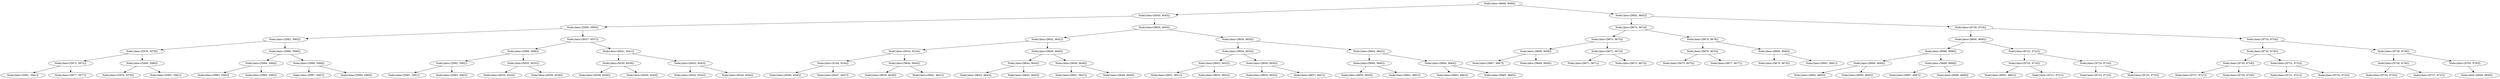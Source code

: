 digraph G{
1835945611 [label="Node{data=[9666, 9666]}"]
1835945611 -> 472175326
472175326 [label="Node{data=[6045, 6045]}"]
472175326 -> 1405291063
1405291063 [label="Node{data=[5990, 5990]}"]
1405291063 -> 2005551176
2005551176 [label="Node{data=[5982, 5982]}"]
2005551176 -> 1754225188
1754225188 [label="Node{data=[5978, 5978]}"]
1754225188 -> 1376245705
1376245705 [label="Node{data=[5972, 5972]}"]
1376245705 -> 434040076
434040076 [label="Node{data=[5961, 5961]}"]
1376245705 -> 1018379895
1018379895 [label="Node{data=[5977, 5977]}"]
1754225188 -> 780082623
780082623 [label="Node{data=[5980, 5980]}"]
780082623 -> 1110060582
1110060582 [label="Node{data=[5979, 5979]}"]
780082623 -> 754064866
754064866 [label="Node{data=[5981, 5981]}"]
2005551176 -> 152559245
152559245 [label="Node{data=[5986, 5986]}"]
152559245 -> 1607710965
1607710965 [label="Node{data=[5984, 5984]}"]
1607710965 -> 1285285431
1285285431 [label="Node{data=[5983, 5983]}"]
1607710965 -> 1882910539
1882910539 [label="Node{data=[5985, 5985]}"]
152559245 -> 1206826103
1206826103 [label="Node{data=[5988, 5988]}"]
1206826103 -> 95991919
95991919 [label="Node{data=[5987, 5987]}"]
1206826103 -> 369183921
369183921 [label="Node{data=[5989, 5989]}"]
1405291063 -> 837204365
837204365 [label="Node{data=[6037, 6037]}"]
837204365 -> 60419786
60419786 [label="Node{data=[5996, 5996]}"]
60419786 -> 1126319382
1126319382 [label="Node{data=[5992, 5992]}"]
1126319382 -> 1599794439
1599794439 [label="Node{data=[5991, 5991]}"]
1126319382 -> 1542725040
1542725040 [label="Node{data=[5993, 5993]}"]
60419786 -> 391600058
391600058 [label="Node{data=[6035, 6035]}"]
391600058 -> 1175239347
1175239347 [label="Node{data=[6034, 6034]}"]
391600058 -> 1320568224
1320568224 [label="Node{data=[6036, 6036]}"]
837204365 -> 903137371
903137371 [label="Node{data=[6041, 6041]}"]
903137371 -> 403940316
403940316 [label="Node{data=[6039, 6039]}"]
403940316 -> 996760399
996760399 [label="Node{data=[6038, 6038]}"]
403940316 -> 1192137415
1192137415 [label="Node{data=[6040, 6040]}"]
903137371 -> 1410014317
1410014317 [label="Node{data=[6043, 6043]}"]
1410014317 -> 1367558259
1367558259 [label="Node{data=[6042, 6042]}"]
1410014317 -> 549573167
549573167 [label="Node{data=[6044, 6044]}"]
472175326 -> 325776474
325776474 [label="Node{data=[9650, 9650]}"]
325776474 -> 521042478
521042478 [label="Node{data=[9642, 9642]}"]
521042478 -> 1418029420
1418029420 [label="Node{data=[9524, 9524]}"]
1418029420 -> 2054920569
2054920569 [label="Node{data=[9164, 9164]}"]
2054920569 -> 1048013384
1048013384 [label="Node{data=[6046, 6046]}"]
2054920569 -> 1388624034
1388624034 [label="Node{data=[9447, 9447]}"]
1418029420 -> 762672543
762672543 [label="Node{data=[9640, 9640]}"]
762672543 -> 199463193
199463193 [label="Node{data=[9639, 9639]}"]
762672543 -> 239312647
239312647 [label="Node{data=[9641, 9641]}"]
521042478 -> 2033526725
2033526725 [label="Node{data=[9646, 9646]}"]
2033526725 -> 2137681137
2137681137 [label="Node{data=[9644, 9644]}"]
2137681137 -> 1746293084
1746293084 [label="Node{data=[9643, 9643]}"]
2137681137 -> 2050965758
2050965758 [label="Node{data=[9645, 9645]}"]
2033526725 -> 711220083
711220083 [label="Node{data=[9648, 9648]}"]
711220083 -> 105228074
105228074 [label="Node{data=[9647, 9647]}"]
711220083 -> 1543739919
1543739919 [label="Node{data=[9649, 9649]}"]
325776474 -> 1547377089
1547377089 [label="Node{data=[9658, 9658]}"]
1547377089 -> 1410100982
1410100982 [label="Node{data=[9654, 9654]}"]
1410100982 -> 2145124266
2145124266 [label="Node{data=[9652, 9652]}"]
2145124266 -> 1061732796
1061732796 [label="Node{data=[9651, 9651]}"]
2145124266 -> 993600133
993600133 [label="Node{data=[9653, 9653]}"]
1410100982 -> 217419978
217419978 [label="Node{data=[9656, 9656]}"]
217419978 -> 745740369
745740369 [label="Node{data=[9655, 9655]}"]
217419978 -> 1431267650
1431267650 [label="Node{data=[9657, 9657]}"]
1547377089 -> 655381604
655381604 [label="Node{data=[9662, 9662]}"]
655381604 -> 130282380
130282380 [label="Node{data=[9660, 9660]}"]
130282380 -> 860279477
860279477 [label="Node{data=[9659, 9659]}"]
130282380 -> 502114534
502114534 [label="Node{data=[9661, 9661]}"]
655381604 -> 947616843
947616843 [label="Node{data=[9664, 9664]}"]
947616843 -> 540845915
540845915 [label="Node{data=[9663, 9663]}"]
947616843 -> 636099219
636099219 [label="Node{data=[9665, 9665]}"]
1835945611 -> 1437613136
1437613136 [label="Node{data=[9682, 9682]}"]
1437613136 -> 910855049
910855049 [label="Node{data=[9674, 9674]}"]
910855049 -> 1930032228
1930032228 [label="Node{data=[9670, 9670]}"]
1930032228 -> 113395220
113395220 [label="Node{data=[9668, 9668]}"]
113395220 -> 1380235296
1380235296 [label="Node{data=[9667, 9667]}"]
113395220 -> 808478498
808478498 [label="Node{data=[9669, 9669]}"]
1930032228 -> 212213652
212213652 [label="Node{data=[9672, 9672]}"]
212213652 -> 415238898
415238898 [label="Node{data=[9671, 9671]}"]
212213652 -> 1865557106
1865557106 [label="Node{data=[9673, 9673]}"]
910855049 -> 1552435137
1552435137 [label="Node{data=[9678, 9678]}"]
1552435137 -> 1626253691
1626253691 [label="Node{data=[9676, 9676]}"]
1626253691 -> 2028054542
2028054542 [label="Node{data=[9675, 9675]}"]
1626253691 -> 109974228
109974228 [label="Node{data=[9677, 9677]}"]
1552435137 -> 405207947
405207947 [label="Node{data=[9680, 9680]}"]
405207947 -> 227949701
227949701 [label="Node{data=[9679, 9679]}"]
405207947 -> 2026001633
2026001633 [label="Node{data=[9681, 9681]}"]
1437613136 -> 237826463
237826463 [label="Node{data=[9726, 9726]}"]
237826463 -> 561625458
561625458 [label="Node{data=[9690, 9690]}"]
561625458 -> 490200012
490200012 [label="Node{data=[9686, 9686]}"]
490200012 -> 2000216535
2000216535 [label="Node{data=[9684, 9684]}"]
2000216535 -> 510740134
510740134 [label="Node{data=[9683, 9683]}"]
2000216535 -> 1915735603
1915735603 [label="Node{data=[9685, 9685]}"]
490200012 -> 1365611009
1365611009 [label="Node{data=[9688, 9688]}"]
1365611009 -> 1642325923
1642325923 [label="Node{data=[9687, 9687]}"]
1365611009 -> 1974720847
1974720847 [label="Node{data=[9689, 9689]}"]
561625458 -> 2044845980
2044845980 [label="Node{data=[9722, 9722]}"]
2044845980 -> 82427707
82427707 [label="Node{data=[9720, 9720]}"]
82427707 -> 2051641082
2051641082 [label="Node{data=[9691, 9691]}"]
82427707 -> 299583837
299583837 [label="Node{data=[9721, 9721]}"]
2044845980 -> 1722902981
1722902981 [label="Node{data=[9724, 9724]}"]
1722902981 -> 795349583
795349583 [label="Node{data=[9723, 9723]}"]
1722902981 -> 434136838
434136838 [label="Node{data=[9725, 9725]}"]
237826463 -> 1387943110
1387943110 [label="Node{data=[9734, 9734]}"]
1387943110 -> 1068036117
1068036117 [label="Node{data=[9730, 9730]}"]
1068036117 -> 1354590149
1354590149 [label="Node{data=[9728, 9728]}"]
1354590149 -> 1249899139
1249899139 [label="Node{data=[9727, 9727]}"]
1354590149 -> 1248039790
1248039790 [label="Node{data=[9729, 9729]}"]
1068036117 -> 842267247
842267247 [label="Node{data=[9732, 9732]}"]
842267247 -> 160112803
160112803 [label="Node{data=[9731, 9731]}"]
842267247 -> 1012216059
1012216059 [label="Node{data=[9733, 9733]}"]
1387943110 -> 1786461436
1786461436 [label="Node{data=[9738, 9738]}"]
1786461436 -> 1203131230
1203131230 [label="Node{data=[9736, 9736]}"]
1203131230 -> 401141043
401141043 [label="Node{data=[9735, 9735]}"]
1203131230 -> 36685277
36685277 [label="Node{data=[9737, 9737]}"]
1786461436 -> 822121912
822121912 [label="Node{data=[9795, 9795]}"]
822121912 -> 1155079269
1155079269 [label="Node{data=[9848, 9848]}"]
}
